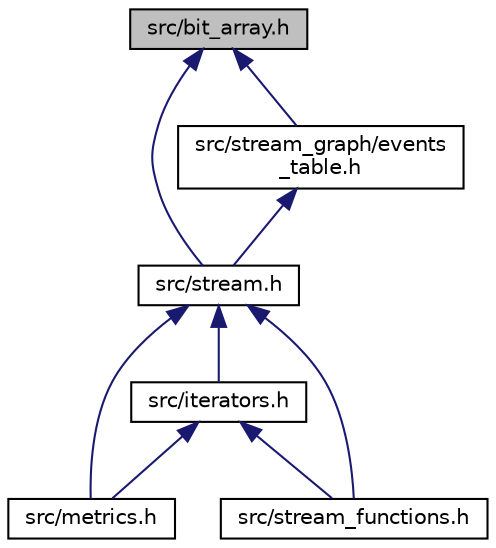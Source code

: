 digraph "src/bit_array.h"
{
 // LATEX_PDF_SIZE
  edge [fontname="Helvetica",fontsize="10",labelfontname="Helvetica",labelfontsize="10"];
  node [fontname="Helvetica",fontsize="10",shape=record];
  Node1 [label="src/bit_array.h",height=0.2,width=0.4,color="black", fillcolor="grey75", style="filled", fontcolor="black",tooltip="A variable length array of bits and functions to manipulate it."];
  Node1 -> Node2 [dir="back",color="midnightblue",fontsize="10",style="solid"];
  Node2 [label="src/stream.h",height=0.2,width=0.4,color="black", fillcolor="white", style="filled",URL="$stream_8h_source.html",tooltip=" "];
  Node2 -> Node3 [dir="back",color="midnightblue",fontsize="10",style="solid"];
  Node3 [label="src/iterators.h",height=0.2,width=0.4,color="black", fillcolor="white", style="filled",URL="$iterators_8h.html",tooltip="Iterators over nodes, links and time intervals."];
  Node3 -> Node4 [dir="back",color="midnightblue",fontsize="10",style="solid"];
  Node4 [label="src/metrics.h",height=0.2,width=0.4,color="black", fillcolor="white", style="filled",URL="$metrics_8h.html",tooltip="Functions to compute metrics on a Stream."];
  Node3 -> Node5 [dir="back",color="midnightblue",fontsize="10",style="solid"];
  Node5 [label="src/stream_functions.h",height=0.2,width=0.4,color="black", fillcolor="white", style="filled",URL="$stream__functions_8h_source.html",tooltip=" "];
  Node2 -> Node4 [dir="back",color="midnightblue",fontsize="10",style="solid"];
  Node2 -> Node5 [dir="back",color="midnightblue",fontsize="10",style="solid"];
  Node1 -> Node6 [dir="back",color="midnightblue",fontsize="10",style="solid"];
  Node6 [label="src/stream_graph/events\l_table.h",height=0.2,width=0.4,color="black", fillcolor="white", style="filled",URL="$events__table_8h_source.html",tooltip=" "];
  Node6 -> Node2 [dir="back",color="midnightblue",fontsize="10",style="solid"];
}
